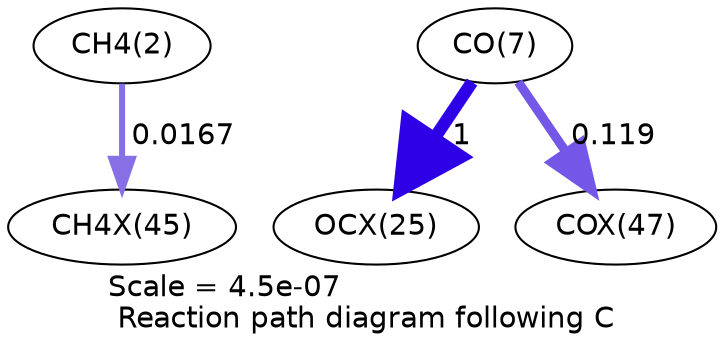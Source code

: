 digraph reaction_paths {
center=1;
s4 -> s100[fontname="Helvetica", penwidth=2.91, arrowsize=1.46, color="0.7, 0.517, 0.9"
, label=" 0.0167"];
s9 -> s96[fontname="Helvetica", penwidth=6, arrowsize=3, color="0.7, 1.5, 0.9"
, label=" 1"];
s9 -> s102[fontname="Helvetica", penwidth=4.39, arrowsize=2.2, color="0.7, 0.619, 0.9"
, label=" 0.119"];
s4 [ fontname="Helvetica", label="CH4(2)"];
s9 [ fontname="Helvetica", label="CO(7)"];
s96 [ fontname="Helvetica", label="OCX(25)"];
s100 [ fontname="Helvetica", label="CH4X(45)"];
s102 [ fontname="Helvetica", label="COX(47)"];
 label = "Scale = 4.5e-07\l Reaction path diagram following C";
 fontname = "Helvetica";
}
